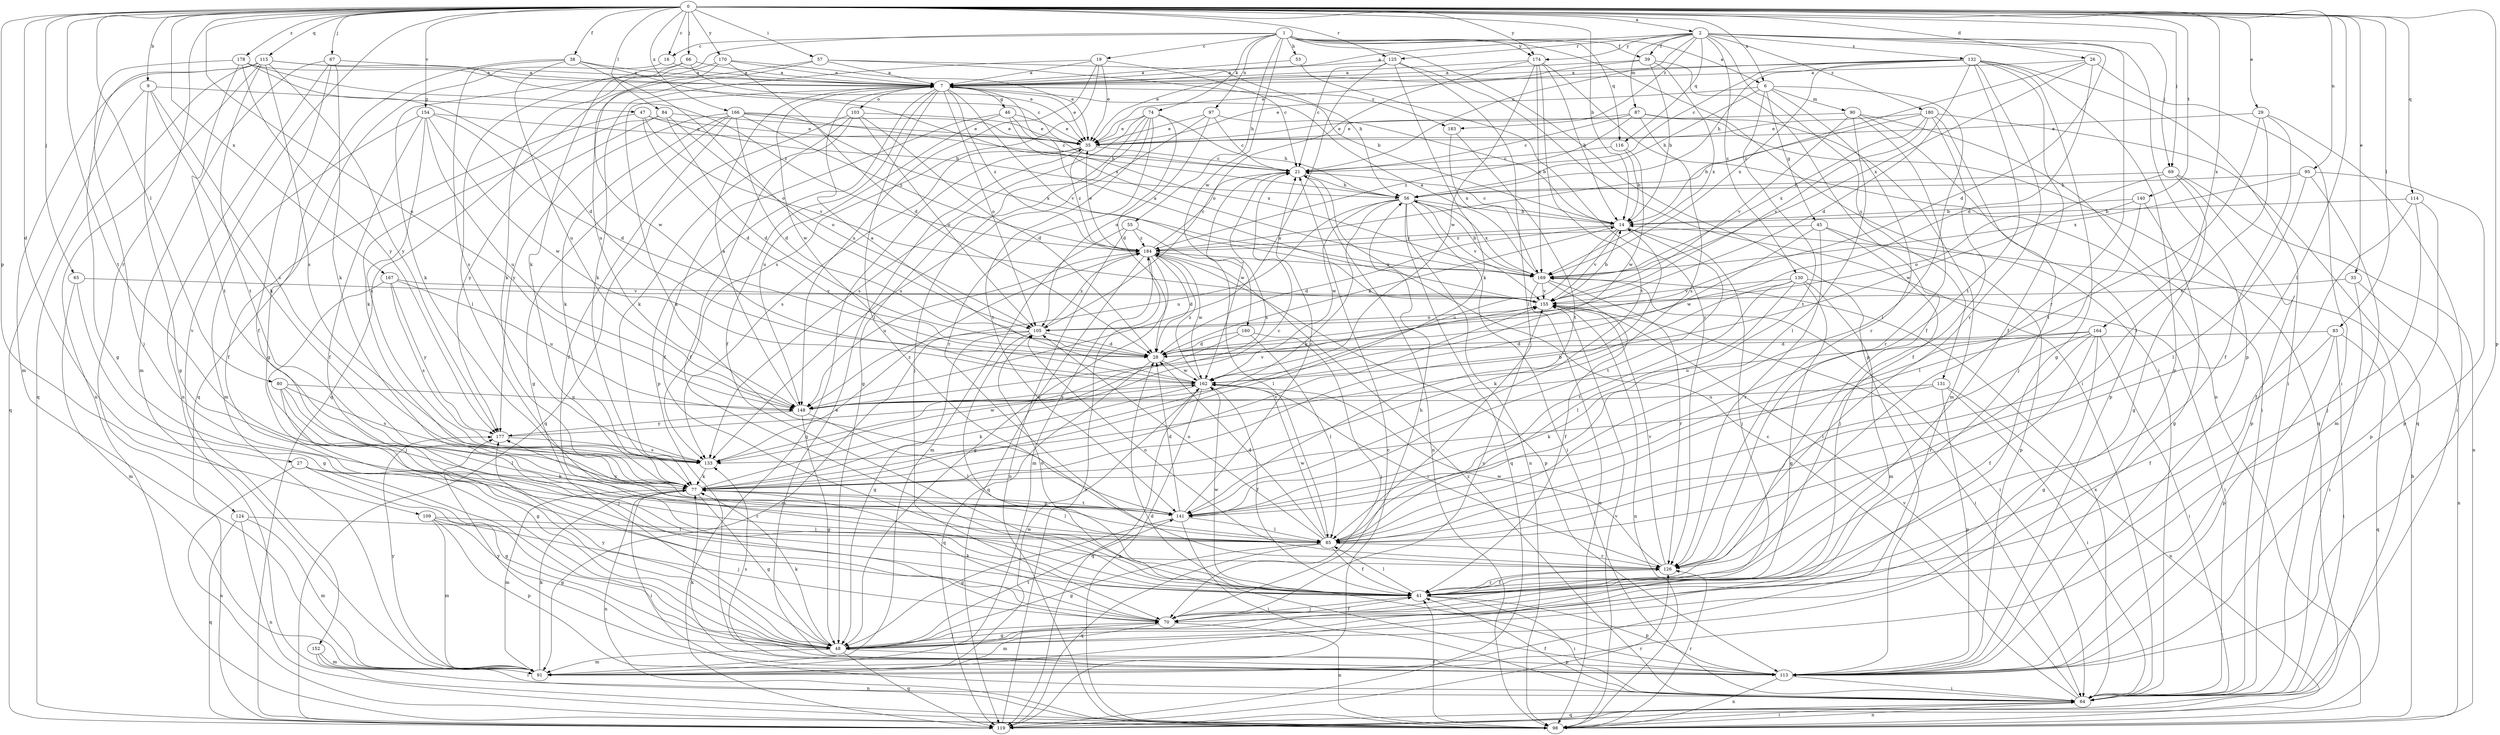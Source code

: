strict digraph  {
0;
1;
2;
6;
7;
9;
14;
16;
19;
21;
26;
27;
28;
29;
33;
35;
38;
39;
41;
45;
46;
47;
48;
53;
55;
56;
57;
64;
65;
66;
67;
69;
70;
74;
77;
80;
83;
84;
85;
87;
90;
91;
95;
97;
98;
103;
105;
109;
113;
114;
115;
116;
119;
124;
125;
126;
130;
131;
132;
133;
140;
141;
148;
152;
154;
155;
160;
162;
164;
166;
167;
169;
170;
174;
177;
178;
180;
183;
184;
0 -> 2  [label=a];
0 -> 6  [label=a];
0 -> 9  [label=b];
0 -> 14  [label=b];
0 -> 16  [label=c];
0 -> 26  [label=d];
0 -> 27  [label=d];
0 -> 29  [label=e];
0 -> 33  [label=e];
0 -> 38  [label=f];
0 -> 57  [label=i];
0 -> 65  [label=j];
0 -> 66  [label=j];
0 -> 67  [label=j];
0 -> 69  [label=j];
0 -> 80  [label=l];
0 -> 83  [label=l];
0 -> 84  [label=l];
0 -> 85  [label=l];
0 -> 95  [label=n];
0 -> 109  [label=p];
0 -> 113  [label=p];
0 -> 114  [label=q];
0 -> 115  [label=q];
0 -> 124  [label=r];
0 -> 125  [label=r];
0 -> 140  [label=t];
0 -> 141  [label=t];
0 -> 148  [label=u];
0 -> 152  [label=v];
0 -> 154  [label=v];
0 -> 164  [label=x];
0 -> 166  [label=x];
0 -> 167  [label=x];
0 -> 170  [label=y];
0 -> 174  [label=y];
0 -> 178  [label=z];
1 -> 6  [label=a];
1 -> 16  [label=c];
1 -> 19  [label=c];
1 -> 39  [label=f];
1 -> 53  [label=h];
1 -> 55  [label=h];
1 -> 64  [label=i];
1 -> 74  [label=k];
1 -> 77  [label=k];
1 -> 97  [label=n];
1 -> 113  [label=p];
1 -> 116  [label=q];
1 -> 160  [label=w];
1 -> 174  [label=y];
2 -> 7  [label=a];
2 -> 21  [label=c];
2 -> 28  [label=d];
2 -> 39  [label=f];
2 -> 69  [label=j];
2 -> 87  [label=m];
2 -> 113  [label=p];
2 -> 116  [label=q];
2 -> 125  [label=r];
2 -> 126  [label=r];
2 -> 130  [label=s];
2 -> 131  [label=s];
2 -> 132  [label=s];
2 -> 174  [label=y];
2 -> 180  [label=z];
2 -> 183  [label=z];
6 -> 35  [label=e];
6 -> 45  [label=g];
6 -> 56  [label=h];
6 -> 85  [label=l];
6 -> 90  [label=m];
6 -> 126  [label=r];
6 -> 141  [label=t];
7 -> 35  [label=e];
7 -> 41  [label=f];
7 -> 46  [label=g];
7 -> 85  [label=l];
7 -> 103  [label=o];
7 -> 105  [label=o];
7 -> 113  [label=p];
7 -> 155  [label=v];
7 -> 162  [label=w];
7 -> 183  [label=z];
7 -> 184  [label=z];
9 -> 47  [label=g];
9 -> 48  [label=g];
9 -> 77  [label=k];
9 -> 119  [label=q];
9 -> 133  [label=s];
14 -> 21  [label=c];
14 -> 28  [label=d];
14 -> 70  [label=j];
14 -> 141  [label=t];
14 -> 148  [label=u];
14 -> 155  [label=v];
14 -> 184  [label=z];
16 -> 7  [label=a];
16 -> 119  [label=q];
19 -> 7  [label=a];
19 -> 21  [label=c];
19 -> 35  [label=e];
19 -> 77  [label=k];
19 -> 133  [label=s];
19 -> 148  [label=u];
21 -> 56  [label=h];
21 -> 98  [label=n];
21 -> 133  [label=s];
21 -> 162  [label=w];
26 -> 7  [label=a];
26 -> 28  [label=d];
26 -> 64  [label=i];
26 -> 169  [label=x];
26 -> 184  [label=z];
27 -> 48  [label=g];
27 -> 77  [label=k];
27 -> 98  [label=n];
27 -> 126  [label=r];
28 -> 14  [label=b];
28 -> 119  [label=q];
28 -> 162  [label=w];
29 -> 35  [label=e];
29 -> 41  [label=f];
29 -> 64  [label=i];
29 -> 85  [label=l];
29 -> 141  [label=t];
33 -> 64  [label=i];
33 -> 98  [label=n];
33 -> 155  [label=v];
35 -> 21  [label=c];
35 -> 119  [label=q];
35 -> 133  [label=s];
35 -> 184  [label=z];
38 -> 7  [label=a];
38 -> 48  [label=g];
38 -> 105  [label=o];
38 -> 133  [label=s];
38 -> 148  [label=u];
38 -> 169  [label=x];
39 -> 7  [label=a];
39 -> 14  [label=b];
39 -> 35  [label=e];
39 -> 41  [label=f];
39 -> 169  [label=x];
41 -> 64  [label=i];
41 -> 70  [label=j];
41 -> 85  [label=l];
41 -> 105  [label=o];
41 -> 113  [label=p];
41 -> 126  [label=r];
41 -> 162  [label=w];
45 -> 70  [label=j];
45 -> 113  [label=p];
45 -> 126  [label=r];
45 -> 162  [label=w];
45 -> 184  [label=z];
46 -> 21  [label=c];
46 -> 35  [label=e];
46 -> 41  [label=f];
46 -> 148  [label=u];
46 -> 169  [label=x];
47 -> 28  [label=d];
47 -> 35  [label=e];
47 -> 41  [label=f];
47 -> 56  [label=h];
47 -> 155  [label=v];
48 -> 70  [label=j];
48 -> 77  [label=k];
48 -> 91  [label=m];
48 -> 113  [label=p];
48 -> 119  [label=q];
48 -> 141  [label=t];
48 -> 177  [label=y];
53 -> 7  [label=a];
53 -> 126  [label=r];
55 -> 85  [label=l];
55 -> 91  [label=m];
55 -> 98  [label=n];
55 -> 184  [label=z];
56 -> 14  [label=b];
56 -> 64  [label=i];
56 -> 77  [label=k];
56 -> 98  [label=n];
56 -> 119  [label=q];
56 -> 148  [label=u];
56 -> 155  [label=v];
56 -> 162  [label=w];
56 -> 169  [label=x];
57 -> 7  [label=a];
57 -> 14  [label=b];
57 -> 56  [label=h];
57 -> 119  [label=q];
57 -> 148  [label=u];
64 -> 21  [label=c];
64 -> 41  [label=f];
64 -> 98  [label=n];
64 -> 119  [label=q];
64 -> 155  [label=v];
64 -> 169  [label=x];
64 -> 184  [label=z];
65 -> 48  [label=g];
65 -> 91  [label=m];
65 -> 155  [label=v];
66 -> 7  [label=a];
66 -> 35  [label=e];
66 -> 77  [label=k];
66 -> 85  [label=l];
67 -> 7  [label=a];
67 -> 41  [label=f];
67 -> 77  [label=k];
67 -> 91  [label=m];
67 -> 98  [label=n];
69 -> 48  [label=g];
69 -> 56  [label=h];
69 -> 98  [label=n];
69 -> 113  [label=p];
69 -> 162  [label=w];
70 -> 41  [label=f];
70 -> 48  [label=g];
70 -> 56  [label=h];
70 -> 77  [label=k];
70 -> 91  [label=m];
70 -> 98  [label=n];
70 -> 155  [label=v];
74 -> 28  [label=d];
74 -> 35  [label=e];
74 -> 48  [label=g];
74 -> 56  [label=h];
74 -> 70  [label=j];
74 -> 126  [label=r];
74 -> 133  [label=s];
74 -> 141  [label=t];
77 -> 14  [label=b];
77 -> 21  [label=c];
77 -> 48  [label=g];
77 -> 64  [label=i];
77 -> 85  [label=l];
77 -> 91  [label=m];
77 -> 98  [label=n];
77 -> 141  [label=t];
77 -> 155  [label=v];
80 -> 48  [label=g];
80 -> 70  [label=j];
80 -> 85  [label=l];
80 -> 133  [label=s];
80 -> 148  [label=u];
83 -> 28  [label=d];
83 -> 41  [label=f];
83 -> 64  [label=i];
83 -> 113  [label=p];
83 -> 119  [label=q];
84 -> 28  [label=d];
84 -> 35  [label=e];
84 -> 77  [label=k];
84 -> 105  [label=o];
84 -> 177  [label=y];
85 -> 28  [label=d];
85 -> 41  [label=f];
85 -> 48  [label=g];
85 -> 105  [label=o];
85 -> 119  [label=q];
85 -> 126  [label=r];
85 -> 162  [label=w];
87 -> 21  [label=c];
87 -> 35  [label=e];
87 -> 91  [label=m];
87 -> 119  [label=q];
87 -> 133  [label=s];
87 -> 184  [label=z];
90 -> 35  [label=e];
90 -> 64  [label=i];
90 -> 85  [label=l];
90 -> 113  [label=p];
90 -> 126  [label=r];
90 -> 155  [label=v];
91 -> 77  [label=k];
91 -> 162  [label=w];
91 -> 177  [label=y];
95 -> 56  [label=h];
95 -> 85  [label=l];
95 -> 91  [label=m];
95 -> 113  [label=p];
95 -> 169  [label=x];
97 -> 14  [label=b];
97 -> 21  [label=c];
97 -> 35  [label=e];
97 -> 105  [label=o];
97 -> 133  [label=s];
98 -> 14  [label=b];
98 -> 41  [label=f];
98 -> 64  [label=i];
98 -> 126  [label=r];
98 -> 155  [label=v];
103 -> 28  [label=d];
103 -> 35  [label=e];
103 -> 41  [label=f];
103 -> 77  [label=k];
103 -> 105  [label=o];
103 -> 119  [label=q];
105 -> 28  [label=d];
105 -> 48  [label=g];
105 -> 91  [label=m];
105 -> 113  [label=p];
105 -> 184  [label=z];
109 -> 48  [label=g];
109 -> 70  [label=j];
109 -> 85  [label=l];
109 -> 91  [label=m];
109 -> 113  [label=p];
113 -> 28  [label=d];
113 -> 35  [label=e];
113 -> 64  [label=i];
113 -> 77  [label=k];
113 -> 98  [label=n];
113 -> 133  [label=s];
113 -> 177  [label=y];
114 -> 14  [label=b];
114 -> 41  [label=f];
114 -> 70  [label=j];
114 -> 113  [label=p];
115 -> 7  [label=a];
115 -> 21  [label=c];
115 -> 48  [label=g];
115 -> 91  [label=m];
115 -> 98  [label=n];
115 -> 119  [label=q];
115 -> 133  [label=s];
115 -> 141  [label=t];
115 -> 177  [label=y];
116 -> 14  [label=b];
116 -> 21  [label=c];
116 -> 162  [label=w];
119 -> 21  [label=c];
119 -> 126  [label=r];
119 -> 184  [label=z];
124 -> 85  [label=l];
124 -> 91  [label=m];
124 -> 98  [label=n];
124 -> 119  [label=q];
125 -> 7  [label=a];
125 -> 21  [label=c];
125 -> 64  [label=i];
125 -> 77  [label=k];
125 -> 85  [label=l];
125 -> 148  [label=u];
126 -> 41  [label=f];
126 -> 105  [label=o];
126 -> 155  [label=v];
126 -> 162  [label=w];
130 -> 48  [label=g];
130 -> 64  [label=i];
130 -> 77  [label=k];
130 -> 85  [label=l];
130 -> 91  [label=m];
130 -> 141  [label=t];
130 -> 155  [label=v];
131 -> 64  [label=i];
131 -> 77  [label=k];
131 -> 98  [label=n];
131 -> 113  [label=p];
131 -> 148  [label=u];
132 -> 7  [label=a];
132 -> 21  [label=c];
132 -> 28  [label=d];
132 -> 35  [label=e];
132 -> 41  [label=f];
132 -> 48  [label=g];
132 -> 56  [label=h];
132 -> 64  [label=i];
132 -> 113  [label=p];
132 -> 126  [label=r];
132 -> 141  [label=t];
132 -> 169  [label=x];
133 -> 77  [label=k];
133 -> 184  [label=z];
140 -> 14  [label=b];
140 -> 48  [label=g];
140 -> 85  [label=l];
140 -> 105  [label=o];
141 -> 7  [label=a];
141 -> 21  [label=c];
141 -> 28  [label=d];
141 -> 48  [label=g];
141 -> 64  [label=i];
141 -> 85  [label=l];
141 -> 177  [label=y];
148 -> 7  [label=a];
148 -> 48  [label=g];
148 -> 85  [label=l];
148 -> 155  [label=v];
148 -> 177  [label=y];
152 -> 64  [label=i];
152 -> 91  [label=m];
152 -> 98  [label=n];
154 -> 28  [label=d];
154 -> 35  [label=e];
154 -> 41  [label=f];
154 -> 91  [label=m];
154 -> 133  [label=s];
154 -> 148  [label=u];
154 -> 162  [label=w];
155 -> 7  [label=a];
155 -> 14  [label=b];
155 -> 64  [label=i];
155 -> 98  [label=n];
155 -> 105  [label=o];
160 -> 28  [label=d];
160 -> 70  [label=j];
160 -> 85  [label=l];
160 -> 133  [label=s];
162 -> 7  [label=a];
162 -> 41  [label=f];
162 -> 77  [label=k];
162 -> 98  [label=n];
162 -> 119  [label=q];
162 -> 126  [label=r];
162 -> 148  [label=u];
162 -> 184  [label=z];
164 -> 28  [label=d];
164 -> 41  [label=f];
164 -> 48  [label=g];
164 -> 64  [label=i];
164 -> 85  [label=l];
164 -> 126  [label=r];
164 -> 148  [label=u];
166 -> 28  [label=d];
166 -> 35  [label=e];
166 -> 41  [label=f];
166 -> 48  [label=g];
166 -> 56  [label=h];
166 -> 77  [label=k];
166 -> 169  [label=x];
166 -> 177  [label=y];
166 -> 184  [label=z];
167 -> 70  [label=j];
167 -> 133  [label=s];
167 -> 148  [label=u];
167 -> 155  [label=v];
167 -> 177  [label=y];
169 -> 7  [label=a];
169 -> 41  [label=f];
169 -> 56  [label=h];
169 -> 64  [label=i];
169 -> 98  [label=n];
169 -> 126  [label=r];
169 -> 155  [label=v];
170 -> 7  [label=a];
170 -> 28  [label=d];
170 -> 35  [label=e];
170 -> 77  [label=k];
170 -> 162  [label=w];
174 -> 7  [label=a];
174 -> 14  [label=b];
174 -> 98  [label=n];
174 -> 105  [label=o];
174 -> 141  [label=t];
174 -> 162  [label=w];
174 -> 169  [label=x];
177 -> 133  [label=s];
177 -> 162  [label=w];
178 -> 7  [label=a];
178 -> 28  [label=d];
178 -> 70  [label=j];
178 -> 141  [label=t];
178 -> 177  [label=y];
178 -> 184  [label=z];
180 -> 14  [label=b];
180 -> 35  [label=e];
180 -> 41  [label=f];
180 -> 70  [label=j];
180 -> 119  [label=q];
180 -> 155  [label=v];
180 -> 169  [label=x];
183 -> 141  [label=t];
183 -> 169  [label=x];
184 -> 21  [label=c];
184 -> 28  [label=d];
184 -> 35  [label=e];
184 -> 48  [label=g];
184 -> 91  [label=m];
184 -> 113  [label=p];
184 -> 119  [label=q];
184 -> 148  [label=u];
184 -> 162  [label=w];
184 -> 169  [label=x];
}
